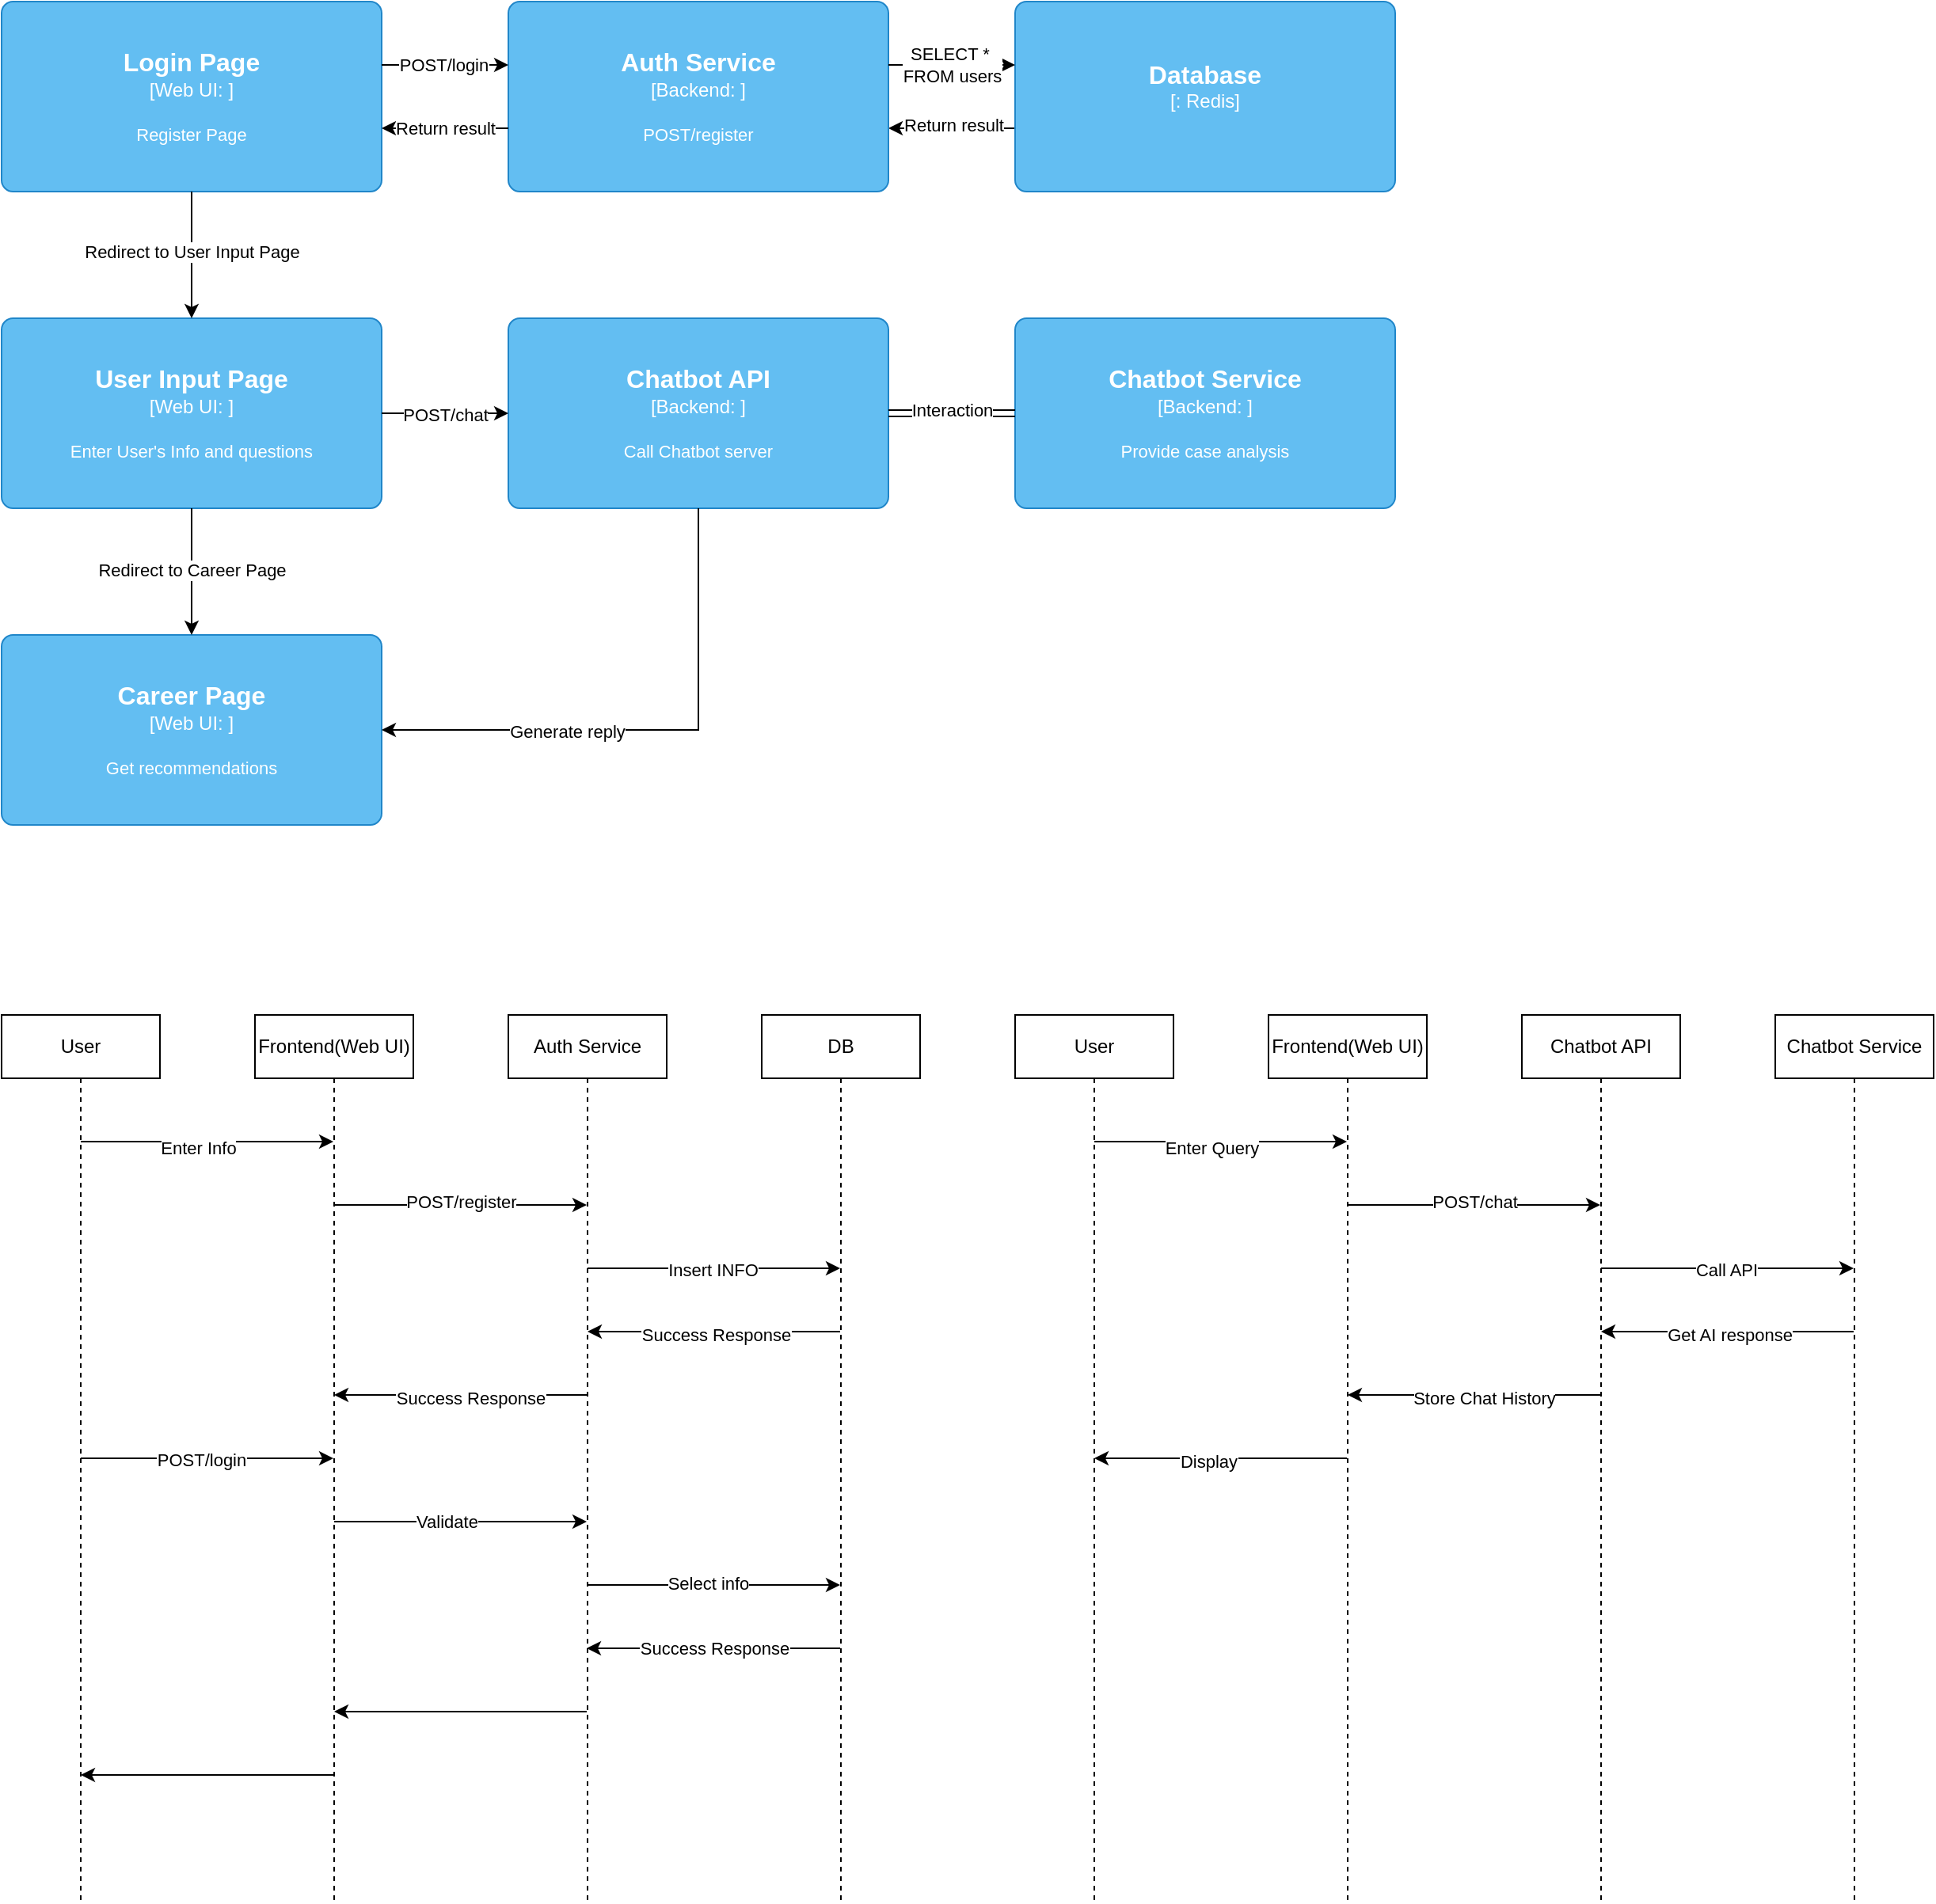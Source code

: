 <mxfile version="24.7.17">
  <diagram name="Page-1" id="E_3fFq6M2IV4TTo2wrHg">
    <mxGraphModel dx="1434" dy="818" grid="1" gridSize="10" guides="1" tooltips="1" connect="1" arrows="1" fold="1" page="1" pageScale="1" pageWidth="827" pageHeight="1169" math="0" shadow="0">
      <root>
        <mxCell id="0" />
        <mxCell id="1" parent="0" />
        <object placeholders="1" c4Name="Login Page" c4Type="Web UI" c4Technology="" c4Description="Register Page" label="&lt;font style=&quot;font-size: 16px&quot;&gt;&lt;b&gt;%c4Name%&lt;/b&gt;&lt;/font&gt;&lt;div&gt;[%c4Type%: %c4Technology%]&lt;/div&gt;&lt;br&gt;&lt;div&gt;&lt;font style=&quot;font-size: 11px&quot;&gt;%c4Description%&lt;/font&gt;&lt;/div&gt;" id="50-tMID93EGhbBju9E27-1">
          <mxCell style="rounded=1;whiteSpace=wrap;html=1;labelBackgroundColor=none;fillColor=#63BEF2;fontColor=#ffffff;align=center;arcSize=6;strokeColor=#2086C9;metaEdit=1;resizable=0;points=[[0.25,0,0],[0.5,0,0],[0.75,0,0],[1,0.25,0],[1,0.5,0],[1,0.75,0],[0.75,1,0],[0.5,1,0],[0.25,1,0],[0,0.75,0],[0,0.5,0],[0,0.25,0]];" vertex="1" parent="1">
            <mxGeometry x="80" y="160" width="240" height="120" as="geometry" />
          </mxCell>
        </object>
        <mxCell id="50-tMID93EGhbBju9E27-20" style="edgeStyle=orthogonalEdgeStyle;rounded=0;orthogonalLoop=1;jettySize=auto;html=1;" edge="1" parent="1" source="50-tMID93EGhbBju9E27-2" target="50-tMID93EGhbBju9E27-4">
          <mxGeometry relative="1" as="geometry">
            <Array as="points">
              <mxPoint x="680" y="240" />
              <mxPoint x="680" y="240" />
            </Array>
          </mxGeometry>
        </mxCell>
        <mxCell id="50-tMID93EGhbBju9E27-21" value="Return result" style="edgeLabel;html=1;align=center;verticalAlign=middle;resizable=0;points=[];" vertex="1" connectable="0" parent="50-tMID93EGhbBju9E27-20">
          <mxGeometry x="-0.025" y="-2" relative="1" as="geometry">
            <mxPoint as="offset" />
          </mxGeometry>
        </mxCell>
        <object placeholders="1" c4Name="Database" c4Type="" c4Technology="Redis" c4Description="" label="&lt;font style=&quot;font-size: 16px&quot;&gt;&lt;b&gt;%c4Name%&lt;/b&gt;&lt;/font&gt;&lt;div&gt;[%c4Type%: %c4Technology%]&lt;/div&gt;&lt;br&gt;&lt;div&gt;&lt;font style=&quot;font-size: 11px&quot;&gt;%c4Description%&lt;/font&gt;&lt;/div&gt;" id="50-tMID93EGhbBju9E27-2">
          <mxCell style="rounded=1;whiteSpace=wrap;html=1;labelBackgroundColor=none;fillColor=#63BEF2;fontColor=#ffffff;align=center;arcSize=6;strokeColor=#2086C9;metaEdit=1;resizable=0;points=[[0.25,0,0],[0.5,0,0],[0.75,0,0],[1,0.25,0],[1,0.5,0],[1,0.75,0],[0.75,1,0],[0.5,1,0],[0.25,1,0],[0,0.75,0],[0,0.5,0],[0,0.25,0]];" vertex="1" parent="1">
            <mxGeometry x="720" y="160" width="240" height="120" as="geometry" />
          </mxCell>
        </object>
        <object placeholders="1" c4Name="Auth Service" c4Type="Backend" c4Technology="" c4Description="POST/register" label="&lt;font style=&quot;font-size: 16px&quot;&gt;&lt;b&gt;%c4Name%&lt;/b&gt;&lt;/font&gt;&lt;div&gt;[%c4Type%: %c4Technology%]&lt;/div&gt;&lt;br&gt;&lt;div&gt;&lt;font style=&quot;font-size: 11px&quot;&gt;%c4Description%&lt;/font&gt;&lt;/div&gt;" id="50-tMID93EGhbBju9E27-4">
          <mxCell style="rounded=1;whiteSpace=wrap;html=1;labelBackgroundColor=none;fillColor=#63BEF2;fontColor=#ffffff;align=center;arcSize=6;strokeColor=#2086C9;metaEdit=1;resizable=0;points=[[0.25,0,0],[0.5,0,0],[0.75,0,0],[1,0.25,0],[1,0.5,0],[1,0.75,0],[0.75,1,0],[0.5,1,0],[0.25,1,0],[0,0.75,0],[0,0.5,0],[0,0.25,0]];" vertex="1" parent="1">
            <mxGeometry x="400" y="160" width="240" height="120" as="geometry" />
          </mxCell>
        </object>
        <object placeholders="1" c4Name="User Input Page" c4Type="Web UI" c4Technology="" c4Description="Enter User&#39;s Info and questions" label="&lt;font style=&quot;font-size: 16px&quot;&gt;&lt;b&gt;%c4Name%&lt;/b&gt;&lt;/font&gt;&lt;div&gt;[%c4Type%: %c4Technology%]&lt;/div&gt;&lt;br&gt;&lt;div&gt;&lt;font style=&quot;font-size: 11px&quot;&gt;%c4Description%&lt;/font&gt;&lt;/div&gt;" id="50-tMID93EGhbBju9E27-5">
          <mxCell style="rounded=1;whiteSpace=wrap;html=1;labelBackgroundColor=none;fillColor=#63BEF2;fontColor=#ffffff;align=center;arcSize=6;strokeColor=#2086C9;metaEdit=1;resizable=0;points=[[0.25,0,0],[0.5,0,0],[0.75,0,0],[1,0.25,0],[1,0.5,0],[1,0.75,0],[0.75,1,0],[0.5,1,0],[0.25,1,0],[0,0.75,0],[0,0.5,0],[0,0.25,0]];" vertex="1" parent="1">
            <mxGeometry x="80" y="360" width="240" height="120" as="geometry" />
          </mxCell>
        </object>
        <object placeholders="1" c4Name="Career Page" c4Type="Web UI" c4Technology="" c4Description="Get recommendations" label="&lt;font style=&quot;font-size: 16px&quot;&gt;&lt;b&gt;%c4Name%&lt;/b&gt;&lt;/font&gt;&lt;div&gt;[%c4Type%: %c4Technology%]&lt;/div&gt;&lt;br&gt;&lt;div&gt;&lt;font style=&quot;font-size: 11px&quot;&gt;%c4Description%&lt;/font&gt;&lt;/div&gt;" id="50-tMID93EGhbBju9E27-6">
          <mxCell style="rounded=1;whiteSpace=wrap;html=1;labelBackgroundColor=none;fillColor=#63BEF2;fontColor=#ffffff;align=center;arcSize=6;strokeColor=#2086C9;metaEdit=1;resizable=0;points=[[0.25,0,0],[0.5,0,0],[0.75,0,0],[1,0.25,0],[1,0.5,0],[1,0.75,0],[0.75,1,0],[0.5,1,0],[0.25,1,0],[0,0.75,0],[0,0.5,0],[0,0.25,0]];" vertex="1" parent="1">
            <mxGeometry x="80" y="560" width="240" height="120" as="geometry" />
          </mxCell>
        </object>
        <object placeholders="1" c4Name="Chatbot API" c4Type="Backend" c4Technology="" c4Description="Call Chatbot server" label="&lt;font style=&quot;font-size: 16px&quot;&gt;&lt;b&gt;%c4Name%&lt;/b&gt;&lt;/font&gt;&lt;div&gt;[%c4Type%: %c4Technology%]&lt;/div&gt;&lt;br&gt;&lt;div&gt;&lt;font style=&quot;font-size: 11px&quot;&gt;%c4Description%&lt;/font&gt;&lt;/div&gt;" id="50-tMID93EGhbBju9E27-7">
          <mxCell style="rounded=1;whiteSpace=wrap;html=1;labelBackgroundColor=none;fillColor=#63BEF2;fontColor=#ffffff;align=center;arcSize=6;strokeColor=#2086C9;metaEdit=1;resizable=0;points=[[0.25,0,0],[0.5,0,0],[0.75,0,0],[1,0.25,0],[1,0.5,0],[1,0.75,0],[0.75,1,0],[0.5,1,0],[0.25,1,0],[0,0.75,0],[0,0.5,0],[0,0.25,0]];" vertex="1" parent="1">
            <mxGeometry x="400" y="360" width="240" height="120" as="geometry" />
          </mxCell>
        </object>
        <mxCell id="50-tMID93EGhbBju9E27-8" style="edgeStyle=orthogonalEdgeStyle;rounded=0;orthogonalLoop=1;jettySize=auto;html=1;entryX=0.5;entryY=0;entryDx=0;entryDy=0;entryPerimeter=0;" edge="1" parent="1" source="50-tMID93EGhbBju9E27-1" target="50-tMID93EGhbBju9E27-5">
          <mxGeometry relative="1" as="geometry" />
        </mxCell>
        <mxCell id="50-tMID93EGhbBju9E27-9" value="Redirect to User Input Page" style="edgeLabel;html=1;align=center;verticalAlign=middle;resizable=0;points=[];" vertex="1" connectable="0" parent="50-tMID93EGhbBju9E27-8">
          <mxGeometry x="-0.05" relative="1" as="geometry">
            <mxPoint as="offset" />
          </mxGeometry>
        </mxCell>
        <mxCell id="50-tMID93EGhbBju9E27-10" style="edgeStyle=orthogonalEdgeStyle;rounded=0;orthogonalLoop=1;jettySize=auto;html=1;entryX=0.5;entryY=0;entryDx=0;entryDy=0;entryPerimeter=0;" edge="1" parent="1" source="50-tMID93EGhbBju9E27-5" target="50-tMID93EGhbBju9E27-6">
          <mxGeometry relative="1" as="geometry" />
        </mxCell>
        <mxCell id="50-tMID93EGhbBju9E27-11" value="Redirect to Career Page" style="edgeLabel;html=1;align=center;verticalAlign=middle;resizable=0;points=[];" vertex="1" connectable="0" parent="50-tMID93EGhbBju9E27-10">
          <mxGeometry x="-0.025" relative="1" as="geometry">
            <mxPoint as="offset" />
          </mxGeometry>
        </mxCell>
        <mxCell id="50-tMID93EGhbBju9E27-12" style="edgeStyle=orthogonalEdgeStyle;rounded=0;orthogonalLoop=1;jettySize=auto;html=1;entryX=1;entryY=0.5;entryDx=0;entryDy=0;entryPerimeter=0;" edge="1" parent="1" source="50-tMID93EGhbBju9E27-7" target="50-tMID93EGhbBju9E27-6">
          <mxGeometry relative="1" as="geometry">
            <Array as="points">
              <mxPoint x="520" y="620" />
            </Array>
          </mxGeometry>
        </mxCell>
        <mxCell id="50-tMID93EGhbBju9E27-30" value="Generate reply" style="edgeLabel;html=1;align=center;verticalAlign=middle;resizable=0;points=[];" vertex="1" connectable="0" parent="50-tMID93EGhbBju9E27-12">
          <mxGeometry x="0.312" y="1" relative="1" as="geometry">
            <mxPoint as="offset" />
          </mxGeometry>
        </mxCell>
        <mxCell id="50-tMID93EGhbBju9E27-13" style="edgeStyle=orthogonalEdgeStyle;rounded=0;orthogonalLoop=1;jettySize=auto;html=1;entryX=0;entryY=0.5;entryDx=0;entryDy=0;entryPerimeter=0;" edge="1" parent="1" source="50-tMID93EGhbBju9E27-5" target="50-tMID93EGhbBju9E27-7">
          <mxGeometry relative="1" as="geometry" />
        </mxCell>
        <mxCell id="50-tMID93EGhbBju9E27-25" value="POST/chat" style="edgeLabel;html=1;align=center;verticalAlign=middle;resizable=0;points=[];" vertex="1" connectable="0" parent="50-tMID93EGhbBju9E27-13">
          <mxGeometry y="-1" relative="1" as="geometry">
            <mxPoint as="offset" />
          </mxGeometry>
        </mxCell>
        <mxCell id="50-tMID93EGhbBju9E27-14" style="edgeStyle=orthogonalEdgeStyle;rounded=0;orthogonalLoop=1;jettySize=auto;html=1;" edge="1" parent="1" source="50-tMID93EGhbBju9E27-1">
          <mxGeometry relative="1" as="geometry">
            <mxPoint x="400" y="200" as="targetPoint" />
            <Array as="points">
              <mxPoint x="400" y="200" />
            </Array>
          </mxGeometry>
        </mxCell>
        <mxCell id="50-tMID93EGhbBju9E27-17" value="POST/login" style="edgeLabel;html=1;align=center;verticalAlign=middle;resizable=0;points=[];" vertex="1" connectable="0" parent="50-tMID93EGhbBju9E27-14">
          <mxGeometry x="-0.025" relative="1" as="geometry">
            <mxPoint as="offset" />
          </mxGeometry>
        </mxCell>
        <mxCell id="50-tMID93EGhbBju9E27-15" style="edgeStyle=orthogonalEdgeStyle;rounded=0;orthogonalLoop=1;jettySize=auto;html=1;" edge="1" parent="1" source="50-tMID93EGhbBju9E27-4">
          <mxGeometry relative="1" as="geometry">
            <mxPoint x="720" y="200" as="targetPoint" />
            <Array as="points">
              <mxPoint x="720" y="200" />
            </Array>
          </mxGeometry>
        </mxCell>
        <mxCell id="50-tMID93EGhbBju9E27-16" value="SELECT *&amp;nbsp;&lt;div&gt;FROM users&lt;/div&gt;" style="edgeLabel;html=1;align=center;verticalAlign=middle;resizable=0;points=[];" vertex="1" connectable="0" parent="50-tMID93EGhbBju9E27-15">
          <mxGeometry x="-0.05" y="2" relative="1" as="geometry">
            <mxPoint x="2" y="2" as="offset" />
          </mxGeometry>
        </mxCell>
        <mxCell id="50-tMID93EGhbBju9E27-18" style="edgeStyle=orthogonalEdgeStyle;rounded=0;orthogonalLoop=1;jettySize=auto;html=1;" edge="1" parent="1" source="50-tMID93EGhbBju9E27-4">
          <mxGeometry relative="1" as="geometry">
            <mxPoint x="320" y="240" as="targetPoint" />
            <Array as="points">
              <mxPoint x="320" y="240" />
            </Array>
          </mxGeometry>
        </mxCell>
        <mxCell id="50-tMID93EGhbBju9E27-19" value="Return result" style="edgeLabel;html=1;align=center;verticalAlign=middle;resizable=0;points=[];" vertex="1" connectable="0" parent="50-tMID93EGhbBju9E27-18">
          <mxGeometry x="0.075" y="2" relative="1" as="geometry">
            <mxPoint x="3" y="-2" as="offset" />
          </mxGeometry>
        </mxCell>
        <object placeholders="1" c4Name="Chatbot Service" c4Type="Backend" c4Technology="" c4Description="Provide case analysis" label="&lt;font style=&quot;font-size: 16px&quot;&gt;&lt;b&gt;%c4Name%&lt;/b&gt;&lt;/font&gt;&lt;div&gt;[%c4Type%: %c4Technology%]&lt;/div&gt;&lt;br&gt;&lt;div&gt;&lt;font style=&quot;font-size: 11px&quot;&gt;%c4Description%&lt;/font&gt;&lt;/div&gt;" id="50-tMID93EGhbBju9E27-26">
          <mxCell style="rounded=1;whiteSpace=wrap;html=1;labelBackgroundColor=none;fillColor=#63BEF2;fontColor=#ffffff;align=center;arcSize=6;strokeColor=#2086C9;metaEdit=1;resizable=0;points=[[0.25,0,0],[0.5,0,0],[0.75,0,0],[1,0.25,0],[1,0.5,0],[1,0.75,0],[0.75,1,0],[0.5,1,0],[0.25,1,0],[0,0.75,0],[0,0.5,0],[0,0.25,0]];" vertex="1" parent="1">
            <mxGeometry x="720" y="360" width="240" height="120" as="geometry" />
          </mxCell>
        </object>
        <mxCell id="50-tMID93EGhbBju9E27-27" style="edgeStyle=orthogonalEdgeStyle;rounded=0;orthogonalLoop=1;jettySize=auto;html=1;entryX=0;entryY=0.5;entryDx=0;entryDy=0;entryPerimeter=0;shape=link;" edge="1" parent="1" source="50-tMID93EGhbBju9E27-7" target="50-tMID93EGhbBju9E27-26">
          <mxGeometry relative="1" as="geometry" />
        </mxCell>
        <mxCell id="50-tMID93EGhbBju9E27-29" value="Interaction" style="edgeLabel;html=1;align=center;verticalAlign=middle;resizable=0;points=[];" vertex="1" connectable="0" parent="50-tMID93EGhbBju9E27-27">
          <mxGeometry y="2" relative="1" as="geometry">
            <mxPoint as="offset" />
          </mxGeometry>
        </mxCell>
        <mxCell id="50-tMID93EGhbBju9E27-38" style="edgeStyle=orthogonalEdgeStyle;rounded=0;orthogonalLoop=1;jettySize=auto;html=1;curved=0;" edge="1" parent="1" source="50-tMID93EGhbBju9E27-32" target="50-tMID93EGhbBju9E27-34">
          <mxGeometry relative="1" as="geometry">
            <Array as="points">
              <mxPoint x="370" y="920" />
              <mxPoint x="370" y="920" />
            </Array>
          </mxGeometry>
        </mxCell>
        <mxCell id="50-tMID93EGhbBju9E27-39" value="POST/register" style="edgeLabel;html=1;align=center;verticalAlign=middle;resizable=0;points=[];" vertex="1" connectable="0" parent="50-tMID93EGhbBju9E27-38">
          <mxGeometry x="0.006" y="2" relative="1" as="geometry">
            <mxPoint as="offset" />
          </mxGeometry>
        </mxCell>
        <mxCell id="50-tMID93EGhbBju9E27-48" style="edgeStyle=orthogonalEdgeStyle;rounded=0;orthogonalLoop=1;jettySize=auto;html=1;curved=0;" edge="1" parent="1" source="50-tMID93EGhbBju9E27-32" target="50-tMID93EGhbBju9E27-34">
          <mxGeometry relative="1" as="geometry">
            <Array as="points">
              <mxPoint x="370" y="1120" />
              <mxPoint x="370" y="1120" />
            </Array>
          </mxGeometry>
        </mxCell>
        <mxCell id="50-tMID93EGhbBju9E27-50" value="Validate" style="edgeLabel;html=1;align=center;verticalAlign=middle;resizable=0;points=[];" vertex="1" connectable="0" parent="50-tMID93EGhbBju9E27-48">
          <mxGeometry x="-0.119" relative="1" as="geometry">
            <mxPoint as="offset" />
          </mxGeometry>
        </mxCell>
        <mxCell id="50-tMID93EGhbBju9E27-56" style="edgeStyle=orthogonalEdgeStyle;rounded=0;orthogonalLoop=1;jettySize=auto;html=1;curved=0;" edge="1" parent="1" source="50-tMID93EGhbBju9E27-32" target="50-tMID93EGhbBju9E27-33">
          <mxGeometry relative="1" as="geometry">
            <Array as="points">
              <mxPoint x="210" y="1280" />
              <mxPoint x="210" y="1280" />
            </Array>
          </mxGeometry>
        </mxCell>
        <mxCell id="50-tMID93EGhbBju9E27-32" value="Frontend(Web UI)" style="shape=umlLifeline;perimeter=lifelinePerimeter;whiteSpace=wrap;html=1;container=1;dropTarget=0;collapsible=0;recursiveResize=0;outlineConnect=0;portConstraint=eastwest;newEdgeStyle={&quot;curved&quot;:0,&quot;rounded&quot;:0};" vertex="1" parent="1">
          <mxGeometry x="240" y="800" width="100" height="560" as="geometry" />
        </mxCell>
        <mxCell id="50-tMID93EGhbBju9E27-36" style="edgeStyle=orthogonalEdgeStyle;rounded=0;orthogonalLoop=1;jettySize=auto;html=1;curved=0;" edge="1" parent="1" source="50-tMID93EGhbBju9E27-33" target="50-tMID93EGhbBju9E27-32">
          <mxGeometry relative="1" as="geometry">
            <Array as="points">
              <mxPoint x="220" y="880" />
              <mxPoint x="220" y="880" />
            </Array>
          </mxGeometry>
        </mxCell>
        <mxCell id="50-tMID93EGhbBju9E27-37" value="Enter Info" style="edgeLabel;html=1;align=center;verticalAlign=middle;resizable=0;points=[];" vertex="1" connectable="0" parent="50-tMID93EGhbBju9E27-36">
          <mxGeometry x="-0.081" y="-4" relative="1" as="geometry">
            <mxPoint as="offset" />
          </mxGeometry>
        </mxCell>
        <mxCell id="50-tMID93EGhbBju9E27-46" style="edgeStyle=orthogonalEdgeStyle;rounded=0;orthogonalLoop=1;jettySize=auto;html=1;curved=0;" edge="1" parent="1" source="50-tMID93EGhbBju9E27-33" target="50-tMID93EGhbBju9E27-32">
          <mxGeometry relative="1" as="geometry" />
        </mxCell>
        <mxCell id="50-tMID93EGhbBju9E27-47" value="POST/login" style="edgeLabel;html=1;align=center;verticalAlign=middle;resizable=0;points=[];" vertex="1" connectable="0" parent="50-tMID93EGhbBju9E27-46">
          <mxGeometry x="-0.044" y="-1" relative="1" as="geometry">
            <mxPoint as="offset" />
          </mxGeometry>
        </mxCell>
        <mxCell id="50-tMID93EGhbBju9E27-33" value="User" style="shape=umlLifeline;perimeter=lifelinePerimeter;whiteSpace=wrap;html=1;container=1;dropTarget=0;collapsible=0;recursiveResize=0;outlineConnect=0;portConstraint=eastwest;newEdgeStyle={&quot;curved&quot;:0,&quot;rounded&quot;:0};" vertex="1" parent="1">
          <mxGeometry x="80" y="800" width="100" height="560" as="geometry" />
        </mxCell>
        <mxCell id="50-tMID93EGhbBju9E27-40" style="edgeStyle=orthogonalEdgeStyle;rounded=0;orthogonalLoop=1;jettySize=auto;html=1;curved=0;" edge="1" parent="1" source="50-tMID93EGhbBju9E27-34" target="50-tMID93EGhbBju9E27-35">
          <mxGeometry relative="1" as="geometry">
            <Array as="points">
              <mxPoint x="530" y="960" />
              <mxPoint x="530" y="960" />
            </Array>
          </mxGeometry>
        </mxCell>
        <mxCell id="50-tMID93EGhbBju9E27-41" value="Insert INFO" style="edgeLabel;html=1;align=center;verticalAlign=middle;resizable=0;points=[];" vertex="1" connectable="0" parent="50-tMID93EGhbBju9E27-40">
          <mxGeometry x="-0.018" y="-1" relative="1" as="geometry">
            <mxPoint as="offset" />
          </mxGeometry>
        </mxCell>
        <mxCell id="50-tMID93EGhbBju9E27-49" style="edgeStyle=orthogonalEdgeStyle;rounded=0;orthogonalLoop=1;jettySize=auto;html=1;curved=0;" edge="1" parent="1" source="50-tMID93EGhbBju9E27-34" target="50-tMID93EGhbBju9E27-35">
          <mxGeometry relative="1" as="geometry">
            <Array as="points">
              <mxPoint x="530" y="1160" />
              <mxPoint x="530" y="1160" />
            </Array>
          </mxGeometry>
        </mxCell>
        <mxCell id="50-tMID93EGhbBju9E27-52" value="Select info" style="edgeLabel;html=1;align=center;verticalAlign=middle;resizable=0;points=[];" vertex="1" connectable="0" parent="50-tMID93EGhbBju9E27-49">
          <mxGeometry x="-0.056" y="1" relative="1" as="geometry">
            <mxPoint as="offset" />
          </mxGeometry>
        </mxCell>
        <mxCell id="50-tMID93EGhbBju9E27-55" style="edgeStyle=orthogonalEdgeStyle;rounded=0;orthogonalLoop=1;jettySize=auto;html=1;curved=0;" edge="1" parent="1" source="50-tMID93EGhbBju9E27-34" target="50-tMID93EGhbBju9E27-32">
          <mxGeometry relative="1" as="geometry">
            <Array as="points">
              <mxPoint x="380" y="1240" />
              <mxPoint x="380" y="1240" />
            </Array>
          </mxGeometry>
        </mxCell>
        <mxCell id="50-tMID93EGhbBju9E27-34" value="Auth Service" style="shape=umlLifeline;perimeter=lifelinePerimeter;whiteSpace=wrap;html=1;container=1;dropTarget=0;collapsible=0;recursiveResize=0;outlineConnect=0;portConstraint=eastwest;newEdgeStyle={&quot;curved&quot;:0,&quot;rounded&quot;:0};" vertex="1" parent="1">
          <mxGeometry x="400" y="800" width="100" height="560" as="geometry" />
        </mxCell>
        <mxCell id="50-tMID93EGhbBju9E27-42" style="edgeStyle=orthogonalEdgeStyle;rounded=0;orthogonalLoop=1;jettySize=auto;html=1;curved=0;" edge="1" parent="1" source="50-tMID93EGhbBju9E27-35" target="50-tMID93EGhbBju9E27-34">
          <mxGeometry relative="1" as="geometry">
            <Array as="points">
              <mxPoint x="520" y="1000" />
              <mxPoint x="520" y="1000" />
            </Array>
          </mxGeometry>
        </mxCell>
        <mxCell id="50-tMID93EGhbBju9E27-43" value="Success Response" style="edgeLabel;html=1;align=center;verticalAlign=middle;resizable=0;points=[];" vertex="1" connectable="0" parent="50-tMID93EGhbBju9E27-42">
          <mxGeometry x="0.006" y="2" relative="1" as="geometry">
            <mxPoint x="1" as="offset" />
          </mxGeometry>
        </mxCell>
        <mxCell id="50-tMID93EGhbBju9E27-53" style="edgeStyle=orthogonalEdgeStyle;rounded=0;orthogonalLoop=1;jettySize=auto;html=1;curved=0;" edge="1" parent="1">
          <mxGeometry relative="1" as="geometry">
            <mxPoint x="609.5" y="1200" as="sourcePoint" />
            <mxPoint x="449.5" y="1200" as="targetPoint" />
          </mxGeometry>
        </mxCell>
        <mxCell id="50-tMID93EGhbBju9E27-35" value="DB" style="shape=umlLifeline;perimeter=lifelinePerimeter;whiteSpace=wrap;html=1;container=1;dropTarget=0;collapsible=0;recursiveResize=0;outlineConnect=0;portConstraint=eastwest;newEdgeStyle={&quot;curved&quot;:0,&quot;rounded&quot;:0};" vertex="1" parent="1">
          <mxGeometry x="560" y="800" width="100" height="560" as="geometry" />
        </mxCell>
        <mxCell id="50-tMID93EGhbBju9E27-44" style="edgeStyle=orthogonalEdgeStyle;rounded=0;orthogonalLoop=1;jettySize=auto;html=1;curved=0;" edge="1" parent="1">
          <mxGeometry relative="1" as="geometry">
            <mxPoint x="450" y="1040" as="sourcePoint" />
            <mxPoint x="290" y="1040" as="targetPoint" />
            <Array as="points">
              <mxPoint x="360" y="1040" />
              <mxPoint x="360" y="1040" />
            </Array>
          </mxGeometry>
        </mxCell>
        <mxCell id="50-tMID93EGhbBju9E27-45" value="Success Response" style="edgeLabel;html=1;align=center;verticalAlign=middle;resizable=0;points=[];" vertex="1" connectable="0" parent="50-tMID93EGhbBju9E27-44">
          <mxGeometry x="0.006" y="2" relative="1" as="geometry">
            <mxPoint x="6" as="offset" />
          </mxGeometry>
        </mxCell>
        <mxCell id="50-tMID93EGhbBju9E27-54" value="Success Response" style="edgeLabel;html=1;align=center;verticalAlign=middle;resizable=0;points=[];" vertex="1" connectable="0" parent="1">
          <mxGeometry x="530" y="1200" as="geometry" />
        </mxCell>
        <mxCell id="50-tMID93EGhbBju9E27-57" style="edgeStyle=orthogonalEdgeStyle;rounded=0;orthogonalLoop=1;jettySize=auto;html=1;curved=0;" edge="1" parent="1" source="50-tMID93EGhbBju9E27-62" target="50-tMID93EGhbBju9E27-73">
          <mxGeometry relative="1" as="geometry">
            <Array as="points">
              <mxPoint x="1010" y="920" />
              <mxPoint x="1010" y="920" />
            </Array>
          </mxGeometry>
        </mxCell>
        <mxCell id="50-tMID93EGhbBju9E27-58" value="POST/chat" style="edgeLabel;html=1;align=center;verticalAlign=middle;resizable=0;points=[];" vertex="1" connectable="0" parent="50-tMID93EGhbBju9E27-57">
          <mxGeometry x="0.006" y="2" relative="1" as="geometry">
            <mxPoint as="offset" />
          </mxGeometry>
        </mxCell>
        <mxCell id="50-tMID93EGhbBju9E27-61" style="edgeStyle=orthogonalEdgeStyle;rounded=0;orthogonalLoop=1;jettySize=auto;html=1;curved=0;" edge="1" parent="1" source="50-tMID93EGhbBju9E27-62" target="50-tMID93EGhbBju9E27-67">
          <mxGeometry relative="1" as="geometry">
            <Array as="points">
              <mxPoint x="850" y="1080" />
              <mxPoint x="850" y="1080" />
            </Array>
          </mxGeometry>
        </mxCell>
        <mxCell id="50-tMID93EGhbBju9E27-81" value="Display" style="edgeLabel;html=1;align=center;verticalAlign=middle;resizable=0;points=[];" vertex="1" connectable="0" parent="50-tMID93EGhbBju9E27-61">
          <mxGeometry x="0.119" y="2" relative="1" as="geometry">
            <mxPoint x="1" as="offset" />
          </mxGeometry>
        </mxCell>
        <mxCell id="50-tMID93EGhbBju9E27-62" value="Frontend(Web UI)" style="shape=umlLifeline;perimeter=lifelinePerimeter;whiteSpace=wrap;html=1;container=1;dropTarget=0;collapsible=0;recursiveResize=0;outlineConnect=0;portConstraint=eastwest;newEdgeStyle={&quot;curved&quot;:0,&quot;rounded&quot;:0};" vertex="1" parent="1">
          <mxGeometry x="880" y="800" width="100" height="560" as="geometry" />
        </mxCell>
        <mxCell id="50-tMID93EGhbBju9E27-63" style="edgeStyle=orthogonalEdgeStyle;rounded=0;orthogonalLoop=1;jettySize=auto;html=1;curved=0;" edge="1" parent="1" source="50-tMID93EGhbBju9E27-67" target="50-tMID93EGhbBju9E27-62">
          <mxGeometry relative="1" as="geometry">
            <Array as="points">
              <mxPoint x="860" y="880" />
              <mxPoint x="860" y="880" />
            </Array>
          </mxGeometry>
        </mxCell>
        <mxCell id="50-tMID93EGhbBju9E27-64" value="Enter Query" style="edgeLabel;html=1;align=center;verticalAlign=middle;resizable=0;points=[];" vertex="1" connectable="0" parent="50-tMID93EGhbBju9E27-63">
          <mxGeometry x="-0.081" y="-4" relative="1" as="geometry">
            <mxPoint as="offset" />
          </mxGeometry>
        </mxCell>
        <mxCell id="50-tMID93EGhbBju9E27-67" value="User" style="shape=umlLifeline;perimeter=lifelinePerimeter;whiteSpace=wrap;html=1;container=1;dropTarget=0;collapsible=0;recursiveResize=0;outlineConnect=0;portConstraint=eastwest;newEdgeStyle={&quot;curved&quot;:0,&quot;rounded&quot;:0};" vertex="1" parent="1">
          <mxGeometry x="720" y="800" width="100" height="560" as="geometry" />
        </mxCell>
        <mxCell id="50-tMID93EGhbBju9E27-68" style="edgeStyle=orthogonalEdgeStyle;rounded=0;orthogonalLoop=1;jettySize=auto;html=1;curved=0;" edge="1" parent="1" source="50-tMID93EGhbBju9E27-73" target="50-tMID93EGhbBju9E27-77">
          <mxGeometry relative="1" as="geometry">
            <Array as="points">
              <mxPoint x="1170" y="960" />
              <mxPoint x="1170" y="960" />
            </Array>
          </mxGeometry>
        </mxCell>
        <mxCell id="50-tMID93EGhbBju9E27-69" value="Call API" style="edgeLabel;html=1;align=center;verticalAlign=middle;resizable=0;points=[];" vertex="1" connectable="0" parent="50-tMID93EGhbBju9E27-68">
          <mxGeometry x="-0.018" y="-1" relative="1" as="geometry">
            <mxPoint as="offset" />
          </mxGeometry>
        </mxCell>
        <mxCell id="50-tMID93EGhbBju9E27-73" value="Chatbot API" style="shape=umlLifeline;perimeter=lifelinePerimeter;whiteSpace=wrap;html=1;container=1;dropTarget=0;collapsible=0;recursiveResize=0;outlineConnect=0;portConstraint=eastwest;newEdgeStyle={&quot;curved&quot;:0,&quot;rounded&quot;:0};" vertex="1" parent="1">
          <mxGeometry x="1040" y="800" width="100" height="560" as="geometry" />
        </mxCell>
        <mxCell id="50-tMID93EGhbBju9E27-74" style="edgeStyle=orthogonalEdgeStyle;rounded=0;orthogonalLoop=1;jettySize=auto;html=1;curved=0;" edge="1" parent="1" source="50-tMID93EGhbBju9E27-77" target="50-tMID93EGhbBju9E27-73">
          <mxGeometry relative="1" as="geometry">
            <Array as="points">
              <mxPoint x="1160" y="1000" />
              <mxPoint x="1160" y="1000" />
            </Array>
          </mxGeometry>
        </mxCell>
        <mxCell id="50-tMID93EGhbBju9E27-75" value="Get AI response" style="edgeLabel;html=1;align=center;verticalAlign=middle;resizable=0;points=[];" vertex="1" connectable="0" parent="50-tMID93EGhbBju9E27-74">
          <mxGeometry x="0.006" y="2" relative="1" as="geometry">
            <mxPoint x="1" as="offset" />
          </mxGeometry>
        </mxCell>
        <mxCell id="50-tMID93EGhbBju9E27-77" value="Chatbot Service" style="shape=umlLifeline;perimeter=lifelinePerimeter;whiteSpace=wrap;html=1;container=1;dropTarget=0;collapsible=0;recursiveResize=0;outlineConnect=0;portConstraint=eastwest;newEdgeStyle={&quot;curved&quot;:0,&quot;rounded&quot;:0};" vertex="1" parent="1">
          <mxGeometry x="1200" y="800" width="100" height="560" as="geometry" />
        </mxCell>
        <mxCell id="50-tMID93EGhbBju9E27-78" style="edgeStyle=orthogonalEdgeStyle;rounded=0;orthogonalLoop=1;jettySize=auto;html=1;curved=0;" edge="1" parent="1">
          <mxGeometry relative="1" as="geometry">
            <mxPoint x="1090" y="1040" as="sourcePoint" />
            <mxPoint x="930" y="1040" as="targetPoint" />
            <Array as="points">
              <mxPoint x="1000" y="1040" />
              <mxPoint x="1000" y="1040" />
            </Array>
          </mxGeometry>
        </mxCell>
        <mxCell id="50-tMID93EGhbBju9E27-79" value="Store Chat History" style="edgeLabel;html=1;align=center;verticalAlign=middle;resizable=0;points=[];" vertex="1" connectable="0" parent="50-tMID93EGhbBju9E27-78">
          <mxGeometry x="0.006" y="2" relative="1" as="geometry">
            <mxPoint x="6" as="offset" />
          </mxGeometry>
        </mxCell>
      </root>
    </mxGraphModel>
  </diagram>
</mxfile>
